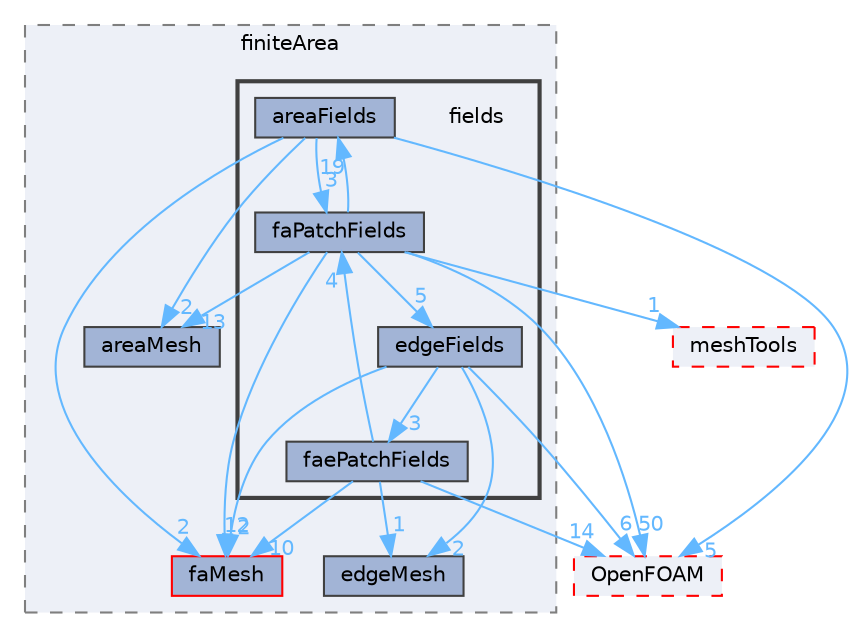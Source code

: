 digraph "src/finiteArea/fields"
{
 // LATEX_PDF_SIZE
  bgcolor="transparent";
  edge [fontname=Helvetica,fontsize=10,labelfontname=Helvetica,labelfontsize=10];
  node [fontname=Helvetica,fontsize=10,shape=box,height=0.2,width=0.4];
  compound=true
  subgraph clusterdir_b69a9eadfe761c231b266ce918b218a5 {
    graph [ bgcolor="#edf0f7", pencolor="grey50", label="finiteArea", fontname=Helvetica,fontsize=10 style="filled,dashed", URL="dir_b69a9eadfe761c231b266ce918b218a5.html",tooltip=""]
  dir_6ef5889ffbfbbd682d743a67e9ce9e17 [label="edgeMesh", fillcolor="#a2b4d6", color="grey25", style="filled", URL="dir_6ef5889ffbfbbd682d743a67e9ce9e17.html",tooltip=""];
  dir_aa4bce7a1abbd72ee1f4d02ddf362a3b [label="areaMesh", fillcolor="#a2b4d6", color="grey25", style="filled", URL="dir_aa4bce7a1abbd72ee1f4d02ddf362a3b.html",tooltip=""];
  dir_f14612db68a06d13a87d37d60dc895d5 [label="faMesh", fillcolor="#a2b4d6", color="red", style="filled", URL="dir_f14612db68a06d13a87d37d60dc895d5.html",tooltip=""];
  subgraph clusterdir_82c77a639fb8894523e0866635d617d1 {
    graph [ bgcolor="#edf0f7", pencolor="grey25", label="", fontname=Helvetica,fontsize=10 style="filled,bold", URL="dir_82c77a639fb8894523e0866635d617d1.html",tooltip=""]
    dir_82c77a639fb8894523e0866635d617d1 [shape=plaintext, label="fields"];
  dir_daaae48b02afa3c7d2f12c306bc03aaf [label="areaFields", fillcolor="#a2b4d6", color="grey25", style="filled", URL="dir_daaae48b02afa3c7d2f12c306bc03aaf.html",tooltip=""];
  dir_aab456f5c1cc5dbfc723b55e621977f8 [label="edgeFields", fillcolor="#a2b4d6", color="grey25", style="filled", URL="dir_aab456f5c1cc5dbfc723b55e621977f8.html",tooltip=""];
  dir_df4e6442309378257387a8327f9cd3cb [label="faePatchFields", fillcolor="#a2b4d6", color="grey25", style="filled", URL="dir_df4e6442309378257387a8327f9cd3cb.html",tooltip=""];
  dir_2ab18c7cf3ac70392000d64dbb3a76b5 [label="faPatchFields", fillcolor="#a2b4d6", color="grey25", style="filled", URL="dir_2ab18c7cf3ac70392000d64dbb3a76b5.html",tooltip=""];
  }
  }
  dir_c5473ff19b20e6ec4dfe5c310b3778a8 [label="OpenFOAM", fillcolor="#edf0f7", color="red", style="filled,dashed", URL="dir_c5473ff19b20e6ec4dfe5c310b3778a8.html",tooltip=""];
  dir_ae30ad0bef50cf391b24c614251bb9fd [label="meshTools", fillcolor="#edf0f7", color="red", style="filled,dashed", URL="dir_ae30ad0bef50cf391b24c614251bb9fd.html",tooltip=""];
  dir_daaae48b02afa3c7d2f12c306bc03aaf->dir_2ab18c7cf3ac70392000d64dbb3a76b5 [headlabel="3", labeldistance=1.5 headhref="dir_000120_001307.html" href="dir_000120_001307.html" color="steelblue1" fontcolor="steelblue1"];
  dir_daaae48b02afa3c7d2f12c306bc03aaf->dir_aa4bce7a1abbd72ee1f4d02ddf362a3b [headlabel="2", labeldistance=1.5 headhref="dir_000120_000121.html" href="dir_000120_000121.html" color="steelblue1" fontcolor="steelblue1"];
  dir_daaae48b02afa3c7d2f12c306bc03aaf->dir_c5473ff19b20e6ec4dfe5c310b3778a8 [headlabel="5", labeldistance=1.5 headhref="dir_000120_002695.html" href="dir_000120_002695.html" color="steelblue1" fontcolor="steelblue1"];
  dir_daaae48b02afa3c7d2f12c306bc03aaf->dir_f14612db68a06d13a87d37d60dc895d5 [headlabel="2", labeldistance=1.5 headhref="dir_000120_001295.html" href="dir_000120_001295.html" color="steelblue1" fontcolor="steelblue1"];
  dir_aab456f5c1cc5dbfc723b55e621977f8->dir_6ef5889ffbfbbd682d743a67e9ce9e17 [headlabel="2", labeldistance=1.5 headhref="dir_001106_001111.html" href="dir_001106_001111.html" color="steelblue1" fontcolor="steelblue1"];
  dir_aab456f5c1cc5dbfc723b55e621977f8->dir_c5473ff19b20e6ec4dfe5c310b3778a8 [headlabel="6", labeldistance=1.5 headhref="dir_001106_002695.html" href="dir_001106_002695.html" color="steelblue1" fontcolor="steelblue1"];
  dir_aab456f5c1cc5dbfc723b55e621977f8->dir_df4e6442309378257387a8327f9cd3cb [headlabel="3", labeldistance=1.5 headhref="dir_001106_001285.html" href="dir_001106_001285.html" color="steelblue1" fontcolor="steelblue1"];
  dir_aab456f5c1cc5dbfc723b55e621977f8->dir_f14612db68a06d13a87d37d60dc895d5 [headlabel="2", labeldistance=1.5 headhref="dir_001106_001295.html" href="dir_001106_001295.html" color="steelblue1" fontcolor="steelblue1"];
  dir_df4e6442309378257387a8327f9cd3cb->dir_2ab18c7cf3ac70392000d64dbb3a76b5 [headlabel="4", labeldistance=1.5 headhref="dir_001285_001307.html" href="dir_001285_001307.html" color="steelblue1" fontcolor="steelblue1"];
  dir_df4e6442309378257387a8327f9cd3cb->dir_6ef5889ffbfbbd682d743a67e9ce9e17 [headlabel="1", labeldistance=1.5 headhref="dir_001285_001111.html" href="dir_001285_001111.html" color="steelblue1" fontcolor="steelblue1"];
  dir_df4e6442309378257387a8327f9cd3cb->dir_c5473ff19b20e6ec4dfe5c310b3778a8 [headlabel="14", labeldistance=1.5 headhref="dir_001285_002695.html" href="dir_001285_002695.html" color="steelblue1" fontcolor="steelblue1"];
  dir_df4e6442309378257387a8327f9cd3cb->dir_f14612db68a06d13a87d37d60dc895d5 [headlabel="10", labeldistance=1.5 headhref="dir_001285_001295.html" href="dir_001285_001295.html" color="steelblue1" fontcolor="steelblue1"];
  dir_2ab18c7cf3ac70392000d64dbb3a76b5->dir_aa4bce7a1abbd72ee1f4d02ddf362a3b [headlabel="13", labeldistance=1.5 headhref="dir_001307_000121.html" href="dir_001307_000121.html" color="steelblue1" fontcolor="steelblue1"];
  dir_2ab18c7cf3ac70392000d64dbb3a76b5->dir_c5473ff19b20e6ec4dfe5c310b3778a8 [headlabel="50", labeldistance=1.5 headhref="dir_001307_002695.html" href="dir_001307_002695.html" color="steelblue1" fontcolor="steelblue1"];
  dir_2ab18c7cf3ac70392000d64dbb3a76b5->dir_daaae48b02afa3c7d2f12c306bc03aaf [headlabel="19", labeldistance=1.5 headhref="dir_001307_000120.html" href="dir_001307_000120.html" color="steelblue1" fontcolor="steelblue1"];
  dir_2ab18c7cf3ac70392000d64dbb3a76b5->dir_f14612db68a06d13a87d37d60dc895d5 [headlabel="12", labeldistance=1.5 headhref="dir_001307_001295.html" href="dir_001307_001295.html" color="steelblue1" fontcolor="steelblue1"];
  dir_2ab18c7cf3ac70392000d64dbb3a76b5->dir_aab456f5c1cc5dbfc723b55e621977f8 [headlabel="5", labeldistance=1.5 headhref="dir_001307_001106.html" href="dir_001307_001106.html" color="steelblue1" fontcolor="steelblue1"];
  dir_2ab18c7cf3ac70392000d64dbb3a76b5->dir_ae30ad0bef50cf391b24c614251bb9fd [headlabel="1", labeldistance=1.5 headhref="dir_001307_002382.html" href="dir_001307_002382.html" color="steelblue1" fontcolor="steelblue1"];
}
